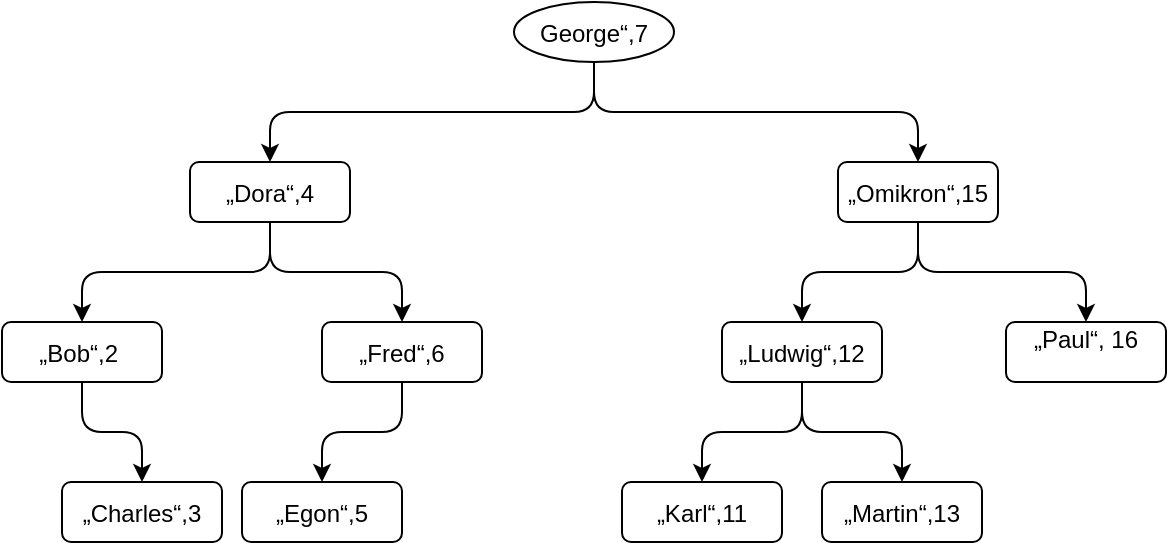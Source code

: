 <mxfile version="21.2.1" type="github">
  <diagram name="Seite-1" id="-p93mq0qQruHynVGUrf7">
    <mxGraphModel dx="743" dy="418" grid="1" gridSize="10" guides="1" tooltips="1" connect="1" arrows="1" fold="1" page="1" pageScale="1" pageWidth="827" pageHeight="1169" math="0" shadow="0">
      <root>
        <mxCell id="0" />
        <mxCell id="1" parent="0" />
        <mxCell id="dP_rJy5h0RPNv02rfpOn-1" value="George“,7" style="ellipse" parent="1" vertex="1">
          <mxGeometry x="536" y="90" width="80" height="30" as="geometry" />
        </mxCell>
        <mxCell id="dP_rJy5h0RPNv02rfpOn-2" value="„Dora“,4" style="rounded=1;" parent="1" vertex="1">
          <mxGeometry x="374" y="170" width="80" height="30" as="geometry" />
        </mxCell>
        <mxCell id="dP_rJy5h0RPNv02rfpOn-3" value="" style="edgeStyle=elbowEdgeStyle;elbow=vertical;" parent="1" source="dP_rJy5h0RPNv02rfpOn-1" target="dP_rJy5h0RPNv02rfpOn-2" edge="1">
          <mxGeometry relative="1" as="geometry" />
        </mxCell>
        <mxCell id="dP_rJy5h0RPNv02rfpOn-4" value="„Omikron“,15" style="rounded=1;" parent="1" vertex="1">
          <mxGeometry x="698" y="170" width="80" height="30" as="geometry" />
        </mxCell>
        <mxCell id="dP_rJy5h0RPNv02rfpOn-5" value="" style="edgeStyle=elbowEdgeStyle;elbow=vertical;" parent="1" source="dP_rJy5h0RPNv02rfpOn-1" target="dP_rJy5h0RPNv02rfpOn-4" edge="1">
          <mxGeometry relative="1" as="geometry" />
        </mxCell>
        <mxCell id="dP_rJy5h0RPNv02rfpOn-6" value="„Bob“,2 " style="rounded=1;" parent="1" vertex="1">
          <mxGeometry x="280" y="250" width="80" height="30" as="geometry" />
        </mxCell>
        <mxCell id="dP_rJy5h0RPNv02rfpOn-7" value="" style="edgeStyle=elbowEdgeStyle;elbow=vertical;" parent="1" source="dP_rJy5h0RPNv02rfpOn-2" target="dP_rJy5h0RPNv02rfpOn-6" edge="1">
          <mxGeometry relative="1" as="geometry" />
        </mxCell>
        <mxCell id="dP_rJy5h0RPNv02rfpOn-8" value="„Fred“,6" style="rounded=1;" parent="1" vertex="1">
          <mxGeometry x="440" y="250" width="80" height="30" as="geometry" />
        </mxCell>
        <mxCell id="dP_rJy5h0RPNv02rfpOn-9" value="" style="edgeStyle=elbowEdgeStyle;elbow=vertical;" parent="1" source="dP_rJy5h0RPNv02rfpOn-2" target="dP_rJy5h0RPNv02rfpOn-8" edge="1">
          <mxGeometry relative="1" as="geometry" />
        </mxCell>
        <mxCell id="dP_rJy5h0RPNv02rfpOn-10" value="„Egon“,5" style="rounded=1;" parent="1" vertex="1">
          <mxGeometry x="400" y="330" width="80" height="30" as="geometry" />
        </mxCell>
        <mxCell id="dP_rJy5h0RPNv02rfpOn-11" value="" style="edgeStyle=elbowEdgeStyle;elbow=vertical;" parent="1" source="dP_rJy5h0RPNv02rfpOn-8" target="dP_rJy5h0RPNv02rfpOn-10" edge="1">
          <mxGeometry relative="1" as="geometry" />
        </mxCell>
        <mxCell id="dP_rJy5h0RPNv02rfpOn-12" value="„Charles“,3 " style="rounded=1;" parent="1" vertex="1">
          <mxGeometry x="310" y="330" width="80" height="30" as="geometry" />
        </mxCell>
        <mxCell id="dP_rJy5h0RPNv02rfpOn-13" value="" style="edgeStyle=elbowEdgeStyle;elbow=vertical;" parent="1" source="dP_rJy5h0RPNv02rfpOn-6" target="dP_rJy5h0RPNv02rfpOn-12" edge="1">
          <mxGeometry relative="1" as="geometry" />
        </mxCell>
        <mxCell id="dP_rJy5h0RPNv02rfpOn-14" value="„Ludwig“,12" style="rounded=1;" parent="1" vertex="1">
          <mxGeometry x="640" y="250" width="80" height="30" as="geometry" />
        </mxCell>
        <mxCell id="dP_rJy5h0RPNv02rfpOn-15" value="" style="edgeStyle=elbowEdgeStyle;elbow=vertical;" parent="1" source="dP_rJy5h0RPNv02rfpOn-4" target="dP_rJy5h0RPNv02rfpOn-14" edge="1">
          <mxGeometry relative="1" as="geometry" />
        </mxCell>
        <mxCell id="dP_rJy5h0RPNv02rfpOn-16" value="„Karl“,11" style="rounded=1;" parent="1" vertex="1">
          <mxGeometry x="590" y="330" width="80" height="30" as="geometry" />
        </mxCell>
        <mxCell id="dP_rJy5h0RPNv02rfpOn-17" value="" style="edgeStyle=elbowEdgeStyle;elbow=vertical;" parent="1" source="dP_rJy5h0RPNv02rfpOn-14" target="dP_rJy5h0RPNv02rfpOn-16" edge="1">
          <mxGeometry relative="1" as="geometry" />
        </mxCell>
        <mxCell id="dP_rJy5h0RPNv02rfpOn-18" value="„Martin“,13" style="rounded=1;" parent="1" vertex="1">
          <mxGeometry x="690" y="330" width="80" height="30" as="geometry" />
        </mxCell>
        <mxCell id="dP_rJy5h0RPNv02rfpOn-19" value="" style="edgeStyle=elbowEdgeStyle;elbow=vertical;" parent="1" source="dP_rJy5h0RPNv02rfpOn-14" target="dP_rJy5h0RPNv02rfpOn-18" edge="1">
          <mxGeometry relative="1" as="geometry" />
        </mxCell>
        <mxCell id="dP_rJy5h0RPNv02rfpOn-20" value="„Paul“, 16&#xa;" style="rounded=1;" parent="1" vertex="1">
          <mxGeometry x="782" y="250" width="80" height="30" as="geometry" />
        </mxCell>
        <mxCell id="dP_rJy5h0RPNv02rfpOn-21" value="" style="edgeStyle=elbowEdgeStyle;elbow=vertical;" parent="1" source="dP_rJy5h0RPNv02rfpOn-4" target="dP_rJy5h0RPNv02rfpOn-20" edge="1">
          <mxGeometry relative="1" as="geometry" />
        </mxCell>
      </root>
    </mxGraphModel>
  </diagram>
</mxfile>
